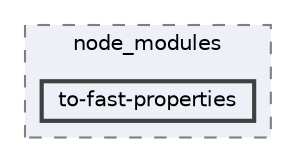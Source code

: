 digraph "pkiclassroomrescheduler/src/main/frontend/node_modules/to-fast-properties"
{
 // LATEX_PDF_SIZE
  bgcolor="transparent";
  edge [fontname=Helvetica,fontsize=10,labelfontname=Helvetica,labelfontsize=10];
  node [fontname=Helvetica,fontsize=10,shape=box,height=0.2,width=0.4];
  compound=true
  subgraph clusterdir_72953eda66ccb3a2722c28e1c3e6c23b {
    graph [ bgcolor="#edf0f7", pencolor="grey50", label="node_modules", fontname=Helvetica,fontsize=10 style="filled,dashed", URL="dir_72953eda66ccb3a2722c28e1c3e6c23b.html",tooltip=""]
  dir_143f4ee0f721b8f22973e94326f26271 [label="to-fast-properties", fillcolor="#edf0f7", color="grey25", style="filled,bold", URL="dir_143f4ee0f721b8f22973e94326f26271.html",tooltip=""];
  }
}

